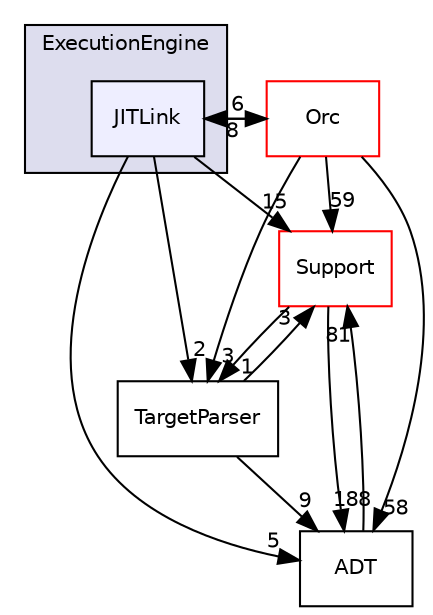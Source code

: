 digraph "include/llvm/ExecutionEngine/JITLink" {
  bgcolor=transparent;
  compound=true
  node [ fontsize="10", fontname="Helvetica"];
  edge [ labelfontsize="10", labelfontname="Helvetica"];
  subgraph clusterdir_cc1d272c7136420c830a4e2c3c711b3d {
    graph [ bgcolor="#ddddee", pencolor="black", label="ExecutionEngine" fontname="Helvetica", fontsize="10", URL="dir_cc1d272c7136420c830a4e2c3c711b3d.html"]
  dir_4d6f2571dbe779997553ca550d1a42a7 [shape=box, label="JITLink", style="filled", fillcolor="#eeeeff", pencolor="black", URL="dir_4d6f2571dbe779997553ca550d1a42a7.html"];
  }
  dir_ae1e398ac700924fa434b51c248a5531 [shape=box label="Support" color="red" URL="dir_ae1e398ac700924fa434b51c248a5531.html"];
  dir_32453792af2ba70c54e3ccae3a790d1b [shape=box label="ADT" URL="dir_32453792af2ba70c54e3ccae3a790d1b.html"];
  dir_00734df7853c3add6cfb6066f377bd99 [shape=box label="Orc" color="red" URL="dir_00734df7853c3add6cfb6066f377bd99.html"];
  dir_b404620133d8508a838af4d853306b62 [shape=box label="TargetParser" URL="dir_b404620133d8508a838af4d853306b62.html"];
  dir_ae1e398ac700924fa434b51c248a5531->dir_32453792af2ba70c54e3ccae3a790d1b [headlabel="188", labeldistance=1.5 headhref="dir_000011_000007.html"];
  dir_ae1e398ac700924fa434b51c248a5531->dir_b404620133d8508a838af4d853306b62 [headlabel="1", labeldistance=1.5 headhref="dir_000011_000029.html"];
  dir_32453792af2ba70c54e3ccae3a790d1b->dir_ae1e398ac700924fa434b51c248a5531 [headlabel="81", labeldistance=1.5 headhref="dir_000007_000011.html"];
  dir_00734df7853c3add6cfb6066f377bd99->dir_ae1e398ac700924fa434b51c248a5531 [headlabel="59", labeldistance=1.5 headhref="dir_000267_000011.html"];
  dir_00734df7853c3add6cfb6066f377bd99->dir_32453792af2ba70c54e3ccae3a790d1b [headlabel="58", labeldistance=1.5 headhref="dir_000267_000007.html"];
  dir_00734df7853c3add6cfb6066f377bd99->dir_b404620133d8508a838af4d853306b62 [headlabel="3", labeldistance=1.5 headhref="dir_000267_000029.html"];
  dir_00734df7853c3add6cfb6066f377bd99->dir_4d6f2571dbe779997553ca550d1a42a7 [headlabel="8", labeldistance=1.5 headhref="dir_000267_000022.html"];
  dir_b404620133d8508a838af4d853306b62->dir_ae1e398ac700924fa434b51c248a5531 [headlabel="3", labeldistance=1.5 headhref="dir_000029_000011.html"];
  dir_b404620133d8508a838af4d853306b62->dir_32453792af2ba70c54e3ccae3a790d1b [headlabel="9", labeldistance=1.5 headhref="dir_000029_000007.html"];
  dir_4d6f2571dbe779997553ca550d1a42a7->dir_ae1e398ac700924fa434b51c248a5531 [headlabel="15", labeldistance=1.5 headhref="dir_000022_000011.html"];
  dir_4d6f2571dbe779997553ca550d1a42a7->dir_32453792af2ba70c54e3ccae3a790d1b [headlabel="5", labeldistance=1.5 headhref="dir_000022_000007.html"];
  dir_4d6f2571dbe779997553ca550d1a42a7->dir_00734df7853c3add6cfb6066f377bd99 [headlabel="6", labeldistance=1.5 headhref="dir_000022_000267.html"];
  dir_4d6f2571dbe779997553ca550d1a42a7->dir_b404620133d8508a838af4d853306b62 [headlabel="2", labeldistance=1.5 headhref="dir_000022_000029.html"];
}
